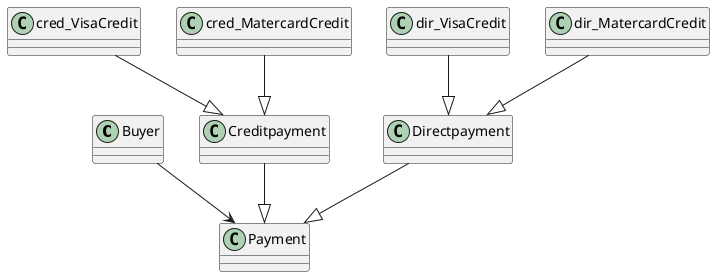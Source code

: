 @startuml
class Buyer
class Payment
class Creditpayment
class dir_VisaCredit
class dir_MatercardCredit
class cred_VisaCredit
class cred_MatercardCredit
class Directpayment

Buyer --> Payment
Creditpayment --|> Payment
Directpayment --|> Payment

cred_VisaCredit --|> Creditpayment
cred_MatercardCredit --|> Creditpayment

dir_VisaCredit --|> Directpayment
dir_MatercardCredit --|> Directpayment
@enduml